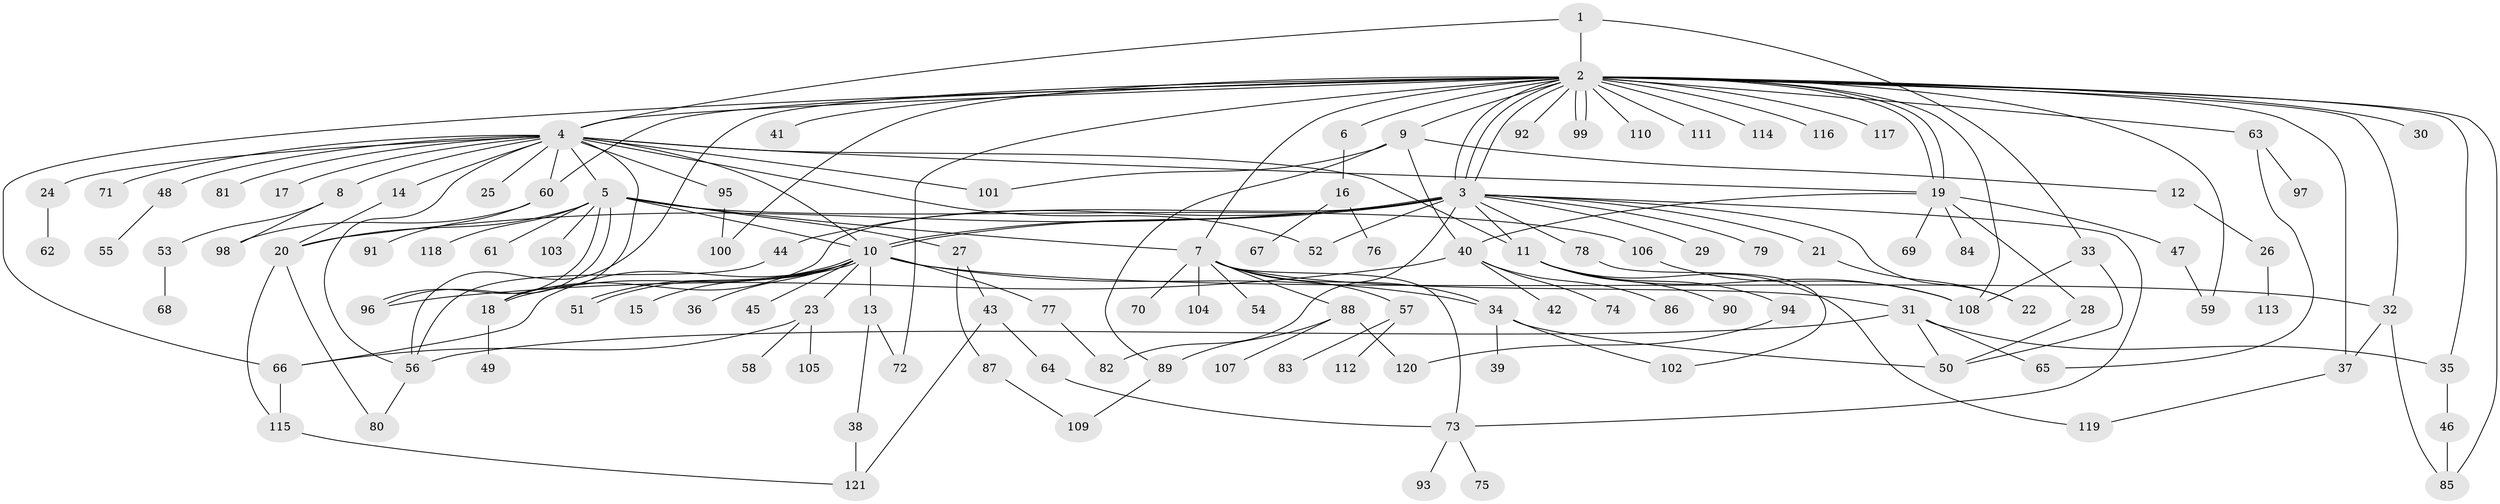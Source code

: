 // Generated by graph-tools (version 1.1) at 2025/47/03/09/25 04:47:55]
// undirected, 121 vertices, 177 edges
graph export_dot {
graph [start="1"]
  node [color=gray90,style=filled];
  1;
  2;
  3;
  4;
  5;
  6;
  7;
  8;
  9;
  10;
  11;
  12;
  13;
  14;
  15;
  16;
  17;
  18;
  19;
  20;
  21;
  22;
  23;
  24;
  25;
  26;
  27;
  28;
  29;
  30;
  31;
  32;
  33;
  34;
  35;
  36;
  37;
  38;
  39;
  40;
  41;
  42;
  43;
  44;
  45;
  46;
  47;
  48;
  49;
  50;
  51;
  52;
  53;
  54;
  55;
  56;
  57;
  58;
  59;
  60;
  61;
  62;
  63;
  64;
  65;
  66;
  67;
  68;
  69;
  70;
  71;
  72;
  73;
  74;
  75;
  76;
  77;
  78;
  79;
  80;
  81;
  82;
  83;
  84;
  85;
  86;
  87;
  88;
  89;
  90;
  91;
  92;
  93;
  94;
  95;
  96;
  97;
  98;
  99;
  100;
  101;
  102;
  103;
  104;
  105;
  106;
  107;
  108;
  109;
  110;
  111;
  112;
  113;
  114;
  115;
  116;
  117;
  118;
  119;
  120;
  121;
  1 -- 2;
  1 -- 4;
  1 -- 33;
  2 -- 3;
  2 -- 3;
  2 -- 3;
  2 -- 4;
  2 -- 6;
  2 -- 7;
  2 -- 9;
  2 -- 19;
  2 -- 19;
  2 -- 30;
  2 -- 32;
  2 -- 35;
  2 -- 37;
  2 -- 41;
  2 -- 56;
  2 -- 59;
  2 -- 60;
  2 -- 63;
  2 -- 66;
  2 -- 72;
  2 -- 85;
  2 -- 92;
  2 -- 99;
  2 -- 99;
  2 -- 100;
  2 -- 108;
  2 -- 110;
  2 -- 111;
  2 -- 114;
  2 -- 116;
  2 -- 117;
  3 -- 10;
  3 -- 10;
  3 -- 11;
  3 -- 18;
  3 -- 20;
  3 -- 21;
  3 -- 22;
  3 -- 29;
  3 -- 44;
  3 -- 52;
  3 -- 73;
  3 -- 78;
  3 -- 79;
  3 -- 82;
  4 -- 5;
  4 -- 8;
  4 -- 10;
  4 -- 11;
  4 -- 14;
  4 -- 17;
  4 -- 18;
  4 -- 19;
  4 -- 24;
  4 -- 25;
  4 -- 48;
  4 -- 52;
  4 -- 56;
  4 -- 60;
  4 -- 71;
  4 -- 81;
  4 -- 95;
  4 -- 101;
  5 -- 7;
  5 -- 10;
  5 -- 20;
  5 -- 27;
  5 -- 61;
  5 -- 96;
  5 -- 96;
  5 -- 103;
  5 -- 106;
  5 -- 118;
  6 -- 16;
  7 -- 31;
  7 -- 34;
  7 -- 54;
  7 -- 57;
  7 -- 70;
  7 -- 73;
  7 -- 88;
  7 -- 104;
  8 -- 53;
  8 -- 98;
  9 -- 12;
  9 -- 40;
  9 -- 89;
  9 -- 101;
  10 -- 13;
  10 -- 15;
  10 -- 18;
  10 -- 23;
  10 -- 32;
  10 -- 34;
  10 -- 36;
  10 -- 45;
  10 -- 51;
  10 -- 51;
  10 -- 66;
  10 -- 77;
  11 -- 90;
  11 -- 94;
  11 -- 108;
  11 -- 119;
  12 -- 26;
  13 -- 38;
  13 -- 72;
  14 -- 20;
  16 -- 67;
  16 -- 76;
  18 -- 49;
  19 -- 28;
  19 -- 40;
  19 -- 47;
  19 -- 69;
  19 -- 84;
  20 -- 80;
  20 -- 115;
  21 -- 22;
  23 -- 58;
  23 -- 66;
  23 -- 105;
  24 -- 62;
  26 -- 113;
  27 -- 43;
  27 -- 87;
  28 -- 50;
  31 -- 35;
  31 -- 50;
  31 -- 56;
  31 -- 65;
  32 -- 37;
  32 -- 85;
  33 -- 50;
  33 -- 108;
  34 -- 39;
  34 -- 50;
  34 -- 102;
  35 -- 46;
  37 -- 119;
  38 -- 121;
  40 -- 42;
  40 -- 74;
  40 -- 86;
  40 -- 96;
  43 -- 64;
  43 -- 121;
  44 -- 56;
  46 -- 85;
  47 -- 59;
  48 -- 55;
  53 -- 68;
  56 -- 80;
  57 -- 83;
  57 -- 112;
  60 -- 91;
  60 -- 98;
  63 -- 65;
  63 -- 97;
  64 -- 73;
  66 -- 115;
  73 -- 75;
  73 -- 93;
  77 -- 82;
  78 -- 102;
  87 -- 109;
  88 -- 89;
  88 -- 107;
  88 -- 120;
  89 -- 109;
  94 -- 120;
  95 -- 100;
  106 -- 108;
  115 -- 121;
}
